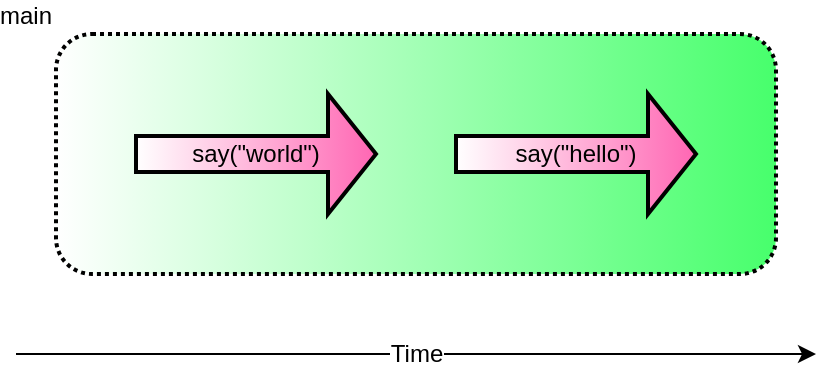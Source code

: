 <mxfile version="12.7.9" type="device"><diagram id="gKyUtDrZIjDJUWePvKFa" name="Page-1"><mxGraphModel dx="586" dy="1585" grid="1" gridSize="10" guides="1" tooltips="1" connect="1" arrows="1" fold="1" page="1" pageScale="1" pageWidth="827" pageHeight="1169" math="0" shadow="0"><root><mxCell id="0"/><mxCell id="1" parent="0"/><mxCell id="efdjnRBTCCqu9T6F5Id1-1" value="" style="endArrow=classic;html=1;" edge="1" parent="1"><mxGeometry width="50" height="50" relative="1" as="geometry"><mxPoint x="80" y="800" as="sourcePoint"/><mxPoint x="480" y="800" as="targetPoint"/></mxGeometry></mxCell><mxCell id="efdjnRBTCCqu9T6F5Id1-8" value="Time" style="text;html=1;align=center;verticalAlign=middle;resizable=0;points=[];labelBackgroundColor=#ffffff;" vertex="1" connectable="0" parent="efdjnRBTCCqu9T6F5Id1-1"><mxGeometry x="-0.055" y="-1" relative="1" as="geometry"><mxPoint x="11" y="-1" as="offset"/></mxGeometry></mxCell><mxCell id="efdjnRBTCCqu9T6F5Id1-2" value="main" style="rounded=1;whiteSpace=wrap;html=1;dashed=1;dashPattern=1 1;strokeWidth=2;gradientColor=#47FF6C;gradientDirection=east;align=right;verticalAlign=bottom;labelPosition=left;verticalLabelPosition=top;" vertex="1" parent="1"><mxGeometry x="100" y="640" width="360" height="120" as="geometry"/></mxCell><mxCell id="efdjnRBTCCqu9T6F5Id1-6" value="say(&quot;world&quot;)" style="shape=singleArrow;whiteSpace=wrap;html=1;strokeWidth=2;align=center;gradientColor=#FF66B3;gradientDirection=east;" vertex="1" parent="1"><mxGeometry x="140" y="670" width="120" height="60" as="geometry"/></mxCell><mxCell id="efdjnRBTCCqu9T6F5Id1-7" value="say(&quot;hello&quot;)" style="shape=singleArrow;whiteSpace=wrap;html=1;strokeWidth=2;align=center;gradientColor=#FF66B3;gradientDirection=east;" vertex="1" parent="1"><mxGeometry x="300" y="670" width="120" height="60" as="geometry"/></mxCell></root></mxGraphModel></diagram></mxfile>